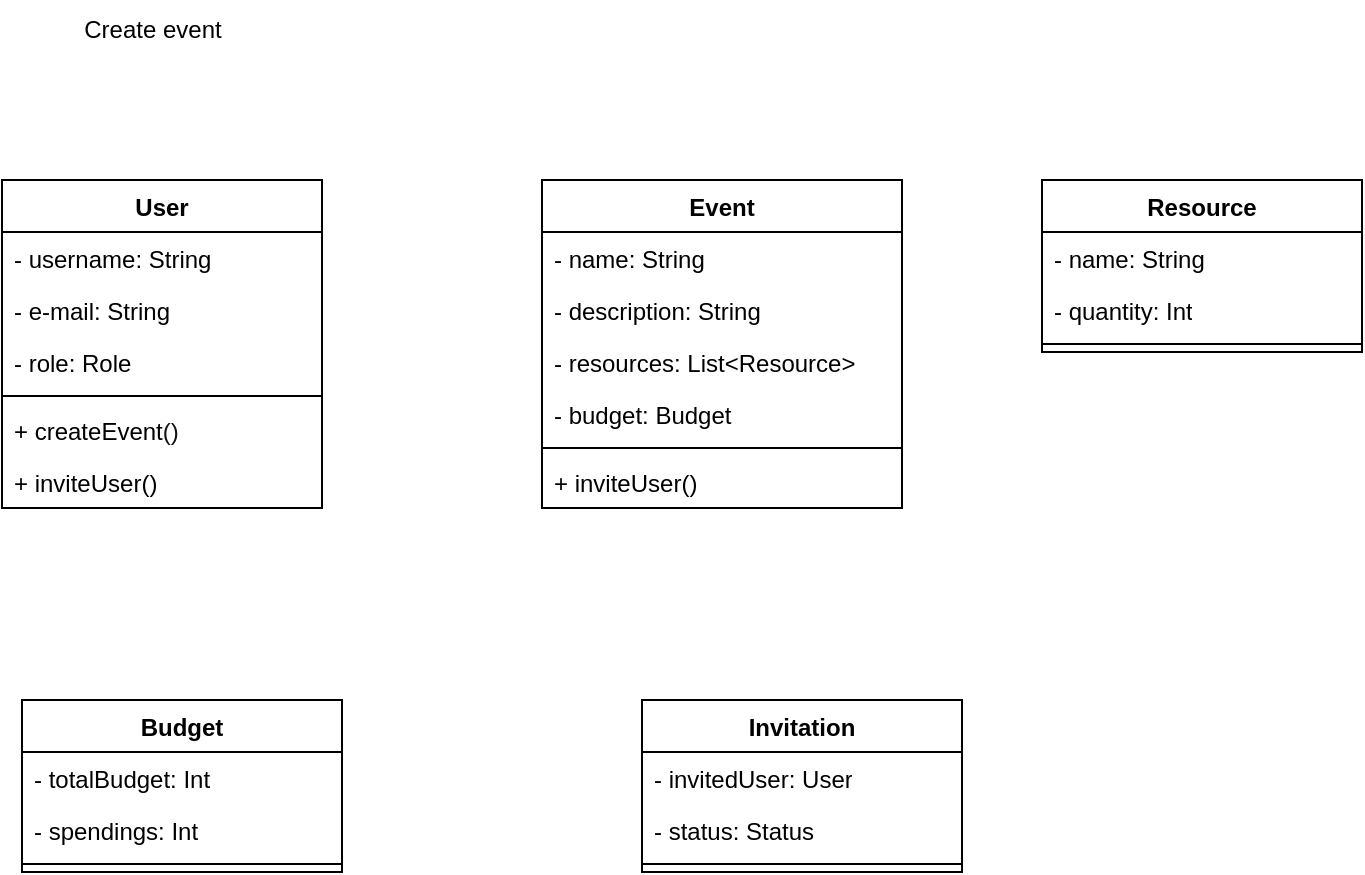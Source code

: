 <mxfile version="24.2.2" type="device">
  <diagram id="C5RBs43oDa-KdzZeNtuy" name="Page-1">
    <mxGraphModel dx="1290" dy="530" grid="1" gridSize="10" guides="1" tooltips="1" connect="1" arrows="1" fold="1" page="1" pageScale="1" pageWidth="827" pageHeight="1169" math="0" shadow="0">
      <root>
        <mxCell id="WIyWlLk6GJQsqaUBKTNV-0" />
        <mxCell id="WIyWlLk6GJQsqaUBKTNV-1" parent="WIyWlLk6GJQsqaUBKTNV-0" />
        <mxCell id="Wi1FSsX3ebKZ-n8YwK3W-0" value="User" style="swimlane;fontStyle=1;align=center;verticalAlign=top;childLayout=stackLayout;horizontal=1;startSize=26;horizontalStack=0;resizeParent=1;resizeParentMax=0;resizeLast=0;collapsible=1;marginBottom=0;whiteSpace=wrap;html=1;" vertex="1" parent="WIyWlLk6GJQsqaUBKTNV-1">
          <mxGeometry x="60" y="120" width="160" height="164" as="geometry" />
        </mxCell>
        <mxCell id="Wi1FSsX3ebKZ-n8YwK3W-1" value="- username: String" style="text;strokeColor=none;fillColor=none;align=left;verticalAlign=top;spacingLeft=4;spacingRight=4;overflow=hidden;rotatable=0;points=[[0,0.5],[1,0.5]];portConstraint=eastwest;whiteSpace=wrap;html=1;" vertex="1" parent="Wi1FSsX3ebKZ-n8YwK3W-0">
          <mxGeometry y="26" width="160" height="26" as="geometry" />
        </mxCell>
        <mxCell id="Wi1FSsX3ebKZ-n8YwK3W-2" value="- e-mail: String" style="text;strokeColor=none;fillColor=none;align=left;verticalAlign=top;spacingLeft=4;spacingRight=4;overflow=hidden;rotatable=0;points=[[0,0.5],[1,0.5]];portConstraint=eastwest;whiteSpace=wrap;html=1;" vertex="1" parent="Wi1FSsX3ebKZ-n8YwK3W-0">
          <mxGeometry y="52" width="160" height="26" as="geometry" />
        </mxCell>
        <mxCell id="Wi1FSsX3ebKZ-n8YwK3W-3" value="- role: Role" style="text;strokeColor=none;fillColor=none;align=left;verticalAlign=top;spacingLeft=4;spacingRight=4;overflow=hidden;rotatable=0;points=[[0,0.5],[1,0.5]];portConstraint=eastwest;whiteSpace=wrap;html=1;" vertex="1" parent="Wi1FSsX3ebKZ-n8YwK3W-0">
          <mxGeometry y="78" width="160" height="26" as="geometry" />
        </mxCell>
        <mxCell id="Wi1FSsX3ebKZ-n8YwK3W-4" value="" style="line;strokeWidth=1;fillColor=none;align=left;verticalAlign=middle;spacingTop=-1;spacingLeft=3;spacingRight=3;rotatable=0;labelPosition=right;points=[];portConstraint=eastwest;strokeColor=inherit;" vertex="1" parent="Wi1FSsX3ebKZ-n8YwK3W-0">
          <mxGeometry y="104" width="160" height="8" as="geometry" />
        </mxCell>
        <mxCell id="Wi1FSsX3ebKZ-n8YwK3W-5" value="+ createEvent&lt;span style=&quot;font-size: var(--cib-type-body1-font-size); font-weight: var(--cib-type-body1-font-weight); color: rgb(17, 17, 17);&quot;&gt;()&lt;/span&gt;" style="text;strokeColor=none;fillColor=none;align=left;verticalAlign=top;spacingLeft=4;spacingRight=4;overflow=hidden;rotatable=0;points=[[0,0.5],[1,0.5]];portConstraint=eastwest;whiteSpace=wrap;html=1;" vertex="1" parent="Wi1FSsX3ebKZ-n8YwK3W-0">
          <mxGeometry y="112" width="160" height="26" as="geometry" />
        </mxCell>
        <mxCell id="Wi1FSsX3ebKZ-n8YwK3W-6" value="+ inviteUser()" style="text;strokeColor=none;fillColor=none;align=left;verticalAlign=top;spacingLeft=4;spacingRight=4;overflow=hidden;rotatable=0;points=[[0,0.5],[1,0.5]];portConstraint=eastwest;whiteSpace=wrap;html=1;" vertex="1" parent="Wi1FSsX3ebKZ-n8YwK3W-0">
          <mxGeometry y="138" width="160" height="26" as="geometry" />
        </mxCell>
        <mxCell id="Wi1FSsX3ebKZ-n8YwK3W-8" value="Event" style="swimlane;fontStyle=1;align=center;verticalAlign=top;childLayout=stackLayout;horizontal=1;startSize=26;horizontalStack=0;resizeParent=1;resizeParentMax=0;resizeLast=0;collapsible=1;marginBottom=0;whiteSpace=wrap;html=1;" vertex="1" parent="WIyWlLk6GJQsqaUBKTNV-1">
          <mxGeometry x="330" y="120" width="180" height="164" as="geometry" />
        </mxCell>
        <mxCell id="Wi1FSsX3ebKZ-n8YwK3W-9" value="- name: String" style="text;strokeColor=none;fillColor=none;align=left;verticalAlign=top;spacingLeft=4;spacingRight=4;overflow=hidden;rotatable=0;points=[[0,0.5],[1,0.5]];portConstraint=eastwest;whiteSpace=wrap;html=1;" vertex="1" parent="Wi1FSsX3ebKZ-n8YwK3W-8">
          <mxGeometry y="26" width="180" height="26" as="geometry" />
        </mxCell>
        <mxCell id="Wi1FSsX3ebKZ-n8YwK3W-10" value="- description: String" style="text;strokeColor=none;fillColor=none;align=left;verticalAlign=top;spacingLeft=4;spacingRight=4;overflow=hidden;rotatable=0;points=[[0,0.5],[1,0.5]];portConstraint=eastwest;whiteSpace=wrap;html=1;" vertex="1" parent="Wi1FSsX3ebKZ-n8YwK3W-8">
          <mxGeometry y="52" width="180" height="26" as="geometry" />
        </mxCell>
        <mxCell id="Wi1FSsX3ebKZ-n8YwK3W-20" value="- resources: List&amp;lt;Resource&amp;gt;" style="text;strokeColor=none;fillColor=none;align=left;verticalAlign=top;spacingLeft=4;spacingRight=4;overflow=hidden;rotatable=0;points=[[0,0.5],[1,0.5]];portConstraint=eastwest;whiteSpace=wrap;html=1;" vertex="1" parent="Wi1FSsX3ebKZ-n8YwK3W-8">
          <mxGeometry y="78" width="180" height="26" as="geometry" />
        </mxCell>
        <mxCell id="Wi1FSsX3ebKZ-n8YwK3W-21" value="- budget: Budget" style="text;strokeColor=none;fillColor=none;align=left;verticalAlign=top;spacingLeft=4;spacingRight=4;overflow=hidden;rotatable=0;points=[[0,0.5],[1,0.5]];portConstraint=eastwest;whiteSpace=wrap;html=1;" vertex="1" parent="Wi1FSsX3ebKZ-n8YwK3W-8">
          <mxGeometry y="104" width="180" height="26" as="geometry" />
        </mxCell>
        <mxCell id="Wi1FSsX3ebKZ-n8YwK3W-12" value="" style="line;strokeWidth=1;fillColor=none;align=left;verticalAlign=middle;spacingTop=-1;spacingLeft=3;spacingRight=3;rotatable=0;labelPosition=right;points=[];portConstraint=eastwest;strokeColor=inherit;" vertex="1" parent="Wi1FSsX3ebKZ-n8YwK3W-8">
          <mxGeometry y="130" width="180" height="8" as="geometry" />
        </mxCell>
        <mxCell id="Wi1FSsX3ebKZ-n8YwK3W-22" value="+ inviteUser()" style="text;strokeColor=none;fillColor=none;align=left;verticalAlign=top;spacingLeft=4;spacingRight=4;overflow=hidden;rotatable=0;points=[[0,0.5],[1,0.5]];portConstraint=eastwest;whiteSpace=wrap;html=1;" vertex="1" parent="Wi1FSsX3ebKZ-n8YwK3W-8">
          <mxGeometry y="138" width="180" height="26" as="geometry" />
        </mxCell>
        <mxCell id="Wi1FSsX3ebKZ-n8YwK3W-13" value="Resource" style="swimlane;fontStyle=1;align=center;verticalAlign=top;childLayout=stackLayout;horizontal=1;startSize=26;horizontalStack=0;resizeParent=1;resizeParentMax=0;resizeLast=0;collapsible=1;marginBottom=0;whiteSpace=wrap;html=1;" vertex="1" parent="WIyWlLk6GJQsqaUBKTNV-1">
          <mxGeometry x="580" y="120" width="160" height="86" as="geometry" />
        </mxCell>
        <mxCell id="Wi1FSsX3ebKZ-n8YwK3W-23" value="- name: String" style="text;strokeColor=none;fillColor=none;align=left;verticalAlign=top;spacingLeft=4;spacingRight=4;overflow=hidden;rotatable=0;points=[[0,0.5],[1,0.5]];portConstraint=eastwest;whiteSpace=wrap;html=1;" vertex="1" parent="Wi1FSsX3ebKZ-n8YwK3W-13">
          <mxGeometry y="26" width="160" height="26" as="geometry" />
        </mxCell>
        <mxCell id="Wi1FSsX3ebKZ-n8YwK3W-15" value="- quantity: Int" style="text;strokeColor=none;fillColor=none;align=left;verticalAlign=top;spacingLeft=4;spacingRight=4;overflow=hidden;rotatable=0;points=[[0,0.5],[1,0.5]];portConstraint=eastwest;whiteSpace=wrap;html=1;" vertex="1" parent="Wi1FSsX3ebKZ-n8YwK3W-13">
          <mxGeometry y="52" width="160" height="26" as="geometry" />
        </mxCell>
        <mxCell id="Wi1FSsX3ebKZ-n8YwK3W-17" value="" style="line;strokeWidth=1;fillColor=none;align=left;verticalAlign=middle;spacingTop=-1;spacingLeft=3;spacingRight=3;rotatable=0;labelPosition=right;points=[];portConstraint=eastwest;strokeColor=inherit;" vertex="1" parent="Wi1FSsX3ebKZ-n8YwK3W-13">
          <mxGeometry y="78" width="160" height="8" as="geometry" />
        </mxCell>
        <mxCell id="Wi1FSsX3ebKZ-n8YwK3W-24" value="Budget" style="swimlane;fontStyle=1;align=center;verticalAlign=top;childLayout=stackLayout;horizontal=1;startSize=26;horizontalStack=0;resizeParent=1;resizeParentMax=0;resizeLast=0;collapsible=1;marginBottom=0;whiteSpace=wrap;html=1;" vertex="1" parent="WIyWlLk6GJQsqaUBKTNV-1">
          <mxGeometry x="70" y="380" width="160" height="86" as="geometry" />
        </mxCell>
        <mxCell id="Wi1FSsX3ebKZ-n8YwK3W-25" value="- totalBudget: Int" style="text;strokeColor=none;fillColor=none;align=left;verticalAlign=top;spacingLeft=4;spacingRight=4;overflow=hidden;rotatable=0;points=[[0,0.5],[1,0.5]];portConstraint=eastwest;whiteSpace=wrap;html=1;" vertex="1" parent="Wi1FSsX3ebKZ-n8YwK3W-24">
          <mxGeometry y="26" width="160" height="26" as="geometry" />
        </mxCell>
        <mxCell id="Wi1FSsX3ebKZ-n8YwK3W-26" value="- spendings: Int" style="text;strokeColor=none;fillColor=none;align=left;verticalAlign=top;spacingLeft=4;spacingRight=4;overflow=hidden;rotatable=0;points=[[0,0.5],[1,0.5]];portConstraint=eastwest;whiteSpace=wrap;html=1;" vertex="1" parent="Wi1FSsX3ebKZ-n8YwK3W-24">
          <mxGeometry y="52" width="160" height="26" as="geometry" />
        </mxCell>
        <mxCell id="Wi1FSsX3ebKZ-n8YwK3W-27" value="" style="line;strokeWidth=1;fillColor=none;align=left;verticalAlign=middle;spacingTop=-1;spacingLeft=3;spacingRight=3;rotatable=0;labelPosition=right;points=[];portConstraint=eastwest;strokeColor=inherit;" vertex="1" parent="Wi1FSsX3ebKZ-n8YwK3W-24">
          <mxGeometry y="78" width="160" height="8" as="geometry" />
        </mxCell>
        <mxCell id="Wi1FSsX3ebKZ-n8YwK3W-28" value="Invitation" style="swimlane;fontStyle=1;align=center;verticalAlign=top;childLayout=stackLayout;horizontal=1;startSize=26;horizontalStack=0;resizeParent=1;resizeParentMax=0;resizeLast=0;collapsible=1;marginBottom=0;whiteSpace=wrap;html=1;" vertex="1" parent="WIyWlLk6GJQsqaUBKTNV-1">
          <mxGeometry x="380" y="380" width="160" height="86" as="geometry" />
        </mxCell>
        <mxCell id="Wi1FSsX3ebKZ-n8YwK3W-29" value="- invitedUser: User" style="text;strokeColor=none;fillColor=none;align=left;verticalAlign=top;spacingLeft=4;spacingRight=4;overflow=hidden;rotatable=0;points=[[0,0.5],[1,0.5]];portConstraint=eastwest;whiteSpace=wrap;html=1;" vertex="1" parent="Wi1FSsX3ebKZ-n8YwK3W-28">
          <mxGeometry y="26" width="160" height="26" as="geometry" />
        </mxCell>
        <mxCell id="Wi1FSsX3ebKZ-n8YwK3W-30" value="- status: Status" style="text;strokeColor=none;fillColor=none;align=left;verticalAlign=top;spacingLeft=4;spacingRight=4;overflow=hidden;rotatable=0;points=[[0,0.5],[1,0.5]];portConstraint=eastwest;whiteSpace=wrap;html=1;" vertex="1" parent="Wi1FSsX3ebKZ-n8YwK3W-28">
          <mxGeometry y="52" width="160" height="26" as="geometry" />
        </mxCell>
        <mxCell id="Wi1FSsX3ebKZ-n8YwK3W-31" value="" style="line;strokeWidth=1;fillColor=none;align=left;verticalAlign=middle;spacingTop=-1;spacingLeft=3;spacingRight=3;rotatable=0;labelPosition=right;points=[];portConstraint=eastwest;strokeColor=inherit;" vertex="1" parent="Wi1FSsX3ebKZ-n8YwK3W-28">
          <mxGeometry y="78" width="160" height="8" as="geometry" />
        </mxCell>
        <mxCell id="Wi1FSsX3ebKZ-n8YwK3W-32" value="Create event" style="text;html=1;align=center;verticalAlign=middle;resizable=0;points=[];autosize=1;strokeColor=none;fillColor=none;" vertex="1" parent="WIyWlLk6GJQsqaUBKTNV-1">
          <mxGeometry x="90" y="30" width="90" height="30" as="geometry" />
        </mxCell>
      </root>
    </mxGraphModel>
  </diagram>
</mxfile>
